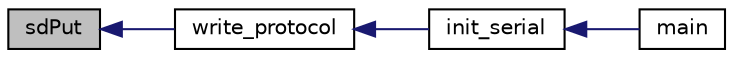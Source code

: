 digraph "sdPut"
{
  edge [fontname="Helvetica",fontsize="10",labelfontname="Helvetica",labelfontsize="10"];
  node [fontname="Helvetica",fontsize="10",shape=record];
  rankdir="LR";
  Node19 [label="sdPut",height=0.2,width=0.4,color="black", fillcolor="grey75", style="filled", fontcolor="black"];
  Node19 -> Node20 [dir="back",color="midnightblue",fontsize="10",style="solid",fontname="Helvetica"];
  Node20 [label="write_protocol",height=0.2,width=0.4,color="black", fillcolor="white", style="filled",URL="$_serial_8hpp.html#a2b72891a061e617ba6281185d3778601"];
  Node20 -> Node21 [dir="back",color="midnightblue",fontsize="10",style="solid",fontname="Helvetica"];
  Node21 [label="init_serial",height=0.2,width=0.4,color="black", fillcolor="white", style="filled",URL="$_serial_8hpp.html#a2b084dfbf8ee0767f0387e06c389f8f4"];
  Node21 -> Node22 [dir="back",color="midnightblue",fontsize="10",style="solid",fontname="Helvetica"];
  Node22 [label="main",height=0.2,width=0.4,color="black", fillcolor="white", style="filled",URL="$main_8cpp.html#a0ddf1224851353fc92bfbff6f499fa97"];
}
